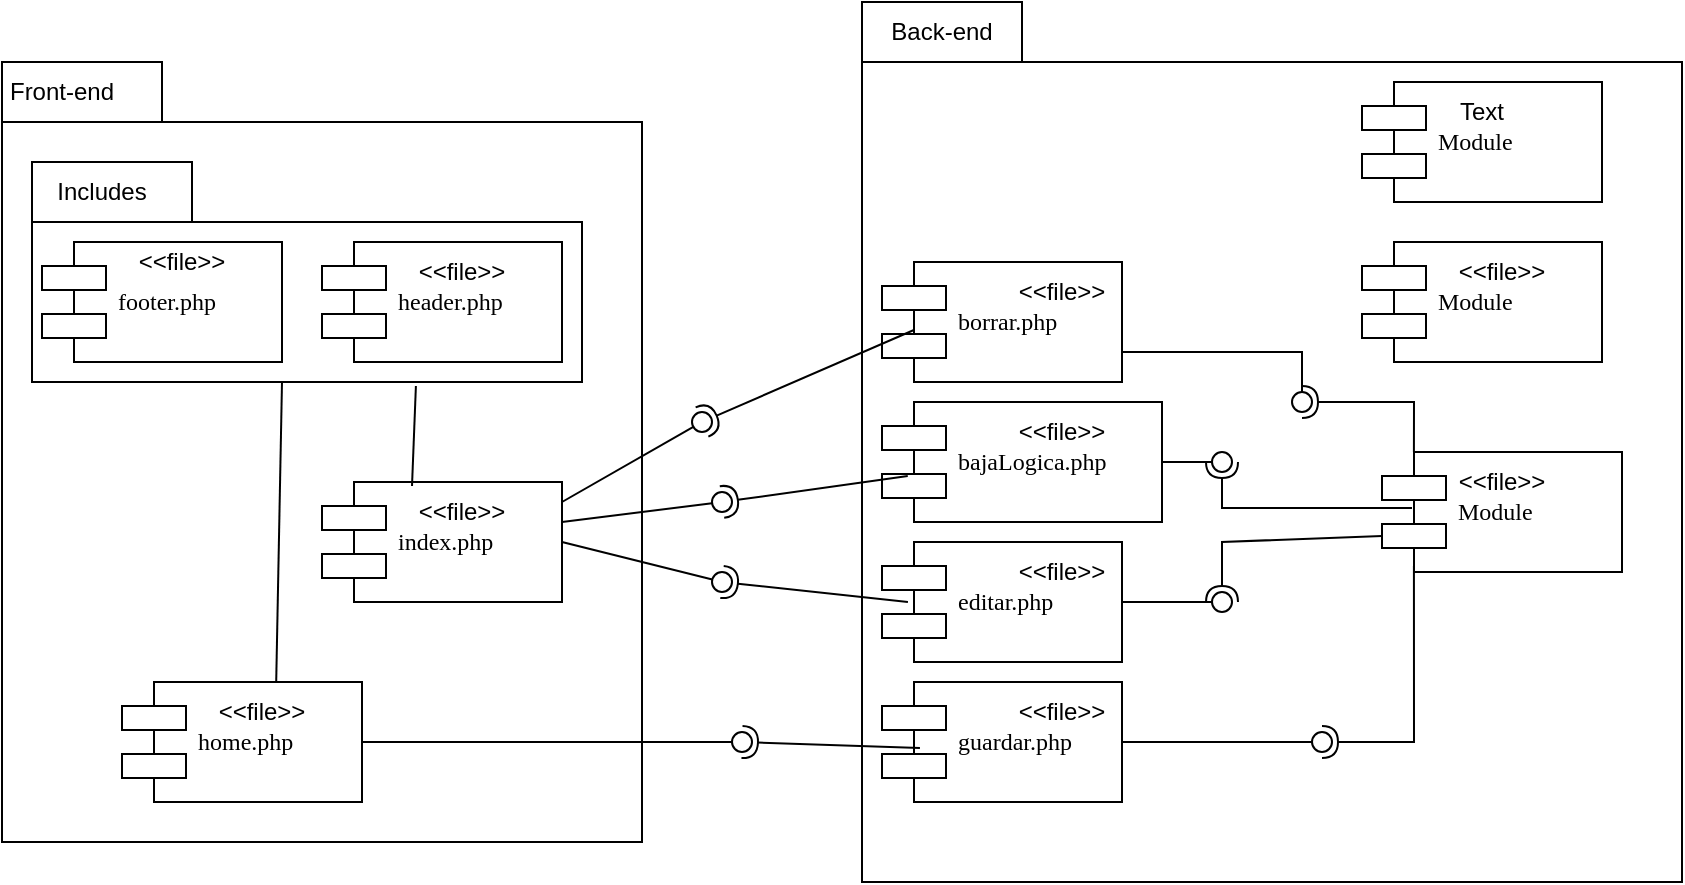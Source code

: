 <mxfile version="22.0.5" type="github">
  <diagram name="Page-1" id="5f0bae14-7c28-e335-631c-24af17079c00">
    <mxGraphModel dx="880" dy="478" grid="1" gridSize="10" guides="1" tooltips="1" connect="1" arrows="1" fold="1" page="1" pageScale="1" pageWidth="1100" pageHeight="850" background="none" math="0" shadow="0">
      <root>
        <mxCell id="0" />
        <mxCell id="1" parent="0" />
        <mxCell id="vXDdGkItpmRQi0IXGtpq-1" value="" style="shape=folder;fontStyle=1;tabWidth=80;tabHeight=30;tabPosition=left;html=1;boundedLbl=1;whiteSpace=wrap;" vertex="1" parent="1">
          <mxGeometry x="40" y="80" width="320" height="390" as="geometry" />
        </mxCell>
        <mxCell id="vXDdGkItpmRQi0IXGtpq-4" value="" style="shape=folder;fontStyle=1;tabWidth=80;tabHeight=30;tabPosition=left;html=1;boundedLbl=1;whiteSpace=wrap;" vertex="1" parent="1">
          <mxGeometry x="55" y="130" width="275" height="110" as="geometry" />
        </mxCell>
        <mxCell id="vXDdGkItpmRQi0IXGtpq-5" value="&lt;font style=&quot;vertical-align: inherit;&quot;&gt;&lt;font style=&quot;vertical-align: inherit;&quot;&gt;Front-end&lt;/font&gt;&lt;/font&gt;" style="text;html=1;strokeColor=none;fillColor=none;align=center;verticalAlign=middle;whiteSpace=wrap;rounded=0;" vertex="1" parent="1">
          <mxGeometry x="40" y="80" width="60" height="30" as="geometry" />
        </mxCell>
        <mxCell id="vXDdGkItpmRQi0IXGtpq-9" value="&lt;font style=&quot;vertical-align: inherit;&quot;&gt;&lt;font style=&quot;vertical-align: inherit;&quot;&gt;Includes&lt;/font&gt;&lt;/font&gt;" style="text;html=1;strokeColor=none;fillColor=none;align=center;verticalAlign=middle;whiteSpace=wrap;rounded=0;" vertex="1" parent="1">
          <mxGeometry x="60" y="130" width="60" height="30" as="geometry" />
        </mxCell>
        <mxCell id="vXDdGkItpmRQi0IXGtpq-10" value="" style="endArrow=none;html=1;rounded=0;exitX=0.642;exitY=0.05;exitDx=0;exitDy=0;exitPerimeter=0;" edge="1" parent="1" source="vXDdGkItpmRQi0IXGtpq-14">
          <mxGeometry width="50" height="50" relative="1" as="geometry">
            <mxPoint x="130" y="290" as="sourcePoint" />
            <mxPoint x="180" y="240" as="targetPoint" />
          </mxGeometry>
        </mxCell>
        <mxCell id="vXDdGkItpmRQi0IXGtpq-12" value="footer.php" style="shape=component;align=left;spacingLeft=36;rounded=0;shadow=0;comic=0;labelBackgroundColor=none;strokeWidth=1;fontFamily=Verdana;fontSize=12;html=1;" vertex="1" parent="1">
          <mxGeometry x="60" y="170" width="120" height="60" as="geometry" />
        </mxCell>
        <mxCell id="vXDdGkItpmRQi0IXGtpq-13" value="header.php" style="shape=component;align=left;spacingLeft=36;rounded=0;shadow=0;comic=0;labelBackgroundColor=none;strokeWidth=1;fontFamily=Verdana;fontSize=12;html=1;" vertex="1" parent="1">
          <mxGeometry x="200" y="170" width="120" height="60" as="geometry" />
        </mxCell>
        <mxCell id="vXDdGkItpmRQi0IXGtpq-14" value="home.php" style="shape=component;align=left;spacingLeft=36;rounded=0;shadow=0;comic=0;labelBackgroundColor=none;strokeWidth=1;fontFamily=Verdana;fontSize=12;html=1;" vertex="1" parent="1">
          <mxGeometry x="100" y="390" width="120" height="60" as="geometry" />
        </mxCell>
        <mxCell id="vXDdGkItpmRQi0IXGtpq-15" value="index.php" style="shape=component;align=left;spacingLeft=36;rounded=0;shadow=0;comic=0;labelBackgroundColor=none;strokeWidth=1;fontFamily=Verdana;fontSize=12;html=1;" vertex="1" parent="1">
          <mxGeometry x="200" y="290" width="120" height="60" as="geometry" />
        </mxCell>
        <mxCell id="vXDdGkItpmRQi0IXGtpq-16" value="" style="endArrow=none;html=1;rounded=0;exitX=0.375;exitY=0.033;exitDx=0;exitDy=0;exitPerimeter=0;entryX=0.698;entryY=1.018;entryDx=0;entryDy=0;entryPerimeter=0;" edge="1" parent="1" source="vXDdGkItpmRQi0IXGtpq-15" target="vXDdGkItpmRQi0IXGtpq-4">
          <mxGeometry width="50" height="50" relative="1" as="geometry">
            <mxPoint x="140" y="300" as="sourcePoint" />
            <mxPoint x="190" y="250" as="targetPoint" />
          </mxGeometry>
        </mxCell>
        <mxCell id="vXDdGkItpmRQi0IXGtpq-17" value="" style="shape=folder;fontStyle=1;tabWidth=80;tabHeight=30;tabPosition=left;html=1;boundedLbl=1;whiteSpace=wrap;" vertex="1" parent="1">
          <mxGeometry x="470" y="50" width="410" height="440" as="geometry" />
        </mxCell>
        <mxCell id="vXDdGkItpmRQi0IXGtpq-18" value="&amp;lt;&amp;lt;file&amp;gt;&amp;gt;" style="text;html=1;strokeColor=none;fillColor=none;align=center;verticalAlign=middle;whiteSpace=wrap;rounded=0;" vertex="1" parent="1">
          <mxGeometry x="100" y="170" width="60" height="20" as="geometry" />
        </mxCell>
        <mxCell id="vXDdGkItpmRQi0IXGtpq-22" value="Module" style="shape=component;align=left;spacingLeft=36;rounded=0;shadow=0;comic=0;labelBackgroundColor=none;strokeWidth=1;fontFamily=Verdana;fontSize=12;html=1;" vertex="1" parent="1">
          <mxGeometry x="720" y="170" width="120" height="60" as="geometry" />
        </mxCell>
        <mxCell id="vXDdGkItpmRQi0IXGtpq-23" value="Module" style="shape=component;align=left;spacingLeft=36;rounded=0;shadow=0;comic=0;labelBackgroundColor=none;strokeWidth=1;fontFamily=Verdana;fontSize=12;html=1;" vertex="1" parent="1">
          <mxGeometry x="720" y="90" width="120" height="60" as="geometry" />
        </mxCell>
        <mxCell id="vXDdGkItpmRQi0IXGtpq-24" value="Module" style="shape=component;align=left;spacingLeft=36;rounded=0;shadow=0;comic=0;labelBackgroundColor=none;strokeWidth=1;fontFamily=Verdana;fontSize=12;html=1;" vertex="1" parent="1">
          <mxGeometry x="730" y="275" width="120" height="60" as="geometry" />
        </mxCell>
        <mxCell id="vXDdGkItpmRQi0IXGtpq-25" value="guardar.php" style="shape=component;align=left;spacingLeft=36;rounded=0;shadow=0;comic=0;labelBackgroundColor=none;strokeWidth=1;fontFamily=Verdana;fontSize=12;html=1;" vertex="1" parent="1">
          <mxGeometry x="480" y="390" width="120" height="60" as="geometry" />
        </mxCell>
        <mxCell id="vXDdGkItpmRQi0IXGtpq-26" value="editar.php" style="shape=component;align=left;spacingLeft=36;rounded=0;shadow=0;comic=0;labelBackgroundColor=none;strokeWidth=1;fontFamily=Verdana;fontSize=12;html=1;" vertex="1" parent="1">
          <mxGeometry x="480" y="320" width="120" height="60" as="geometry" />
        </mxCell>
        <mxCell id="vXDdGkItpmRQi0IXGtpq-27" value="bajaLogica.php" style="shape=component;align=left;spacingLeft=36;rounded=0;shadow=0;comic=0;labelBackgroundColor=none;strokeWidth=1;fontFamily=Verdana;fontSize=12;html=1;" vertex="1" parent="1">
          <mxGeometry x="480" y="250" width="140" height="60" as="geometry" />
        </mxCell>
        <mxCell id="vXDdGkItpmRQi0IXGtpq-28" value="borrar.php" style="shape=component;align=left;spacingLeft=36;rounded=0;shadow=0;comic=0;labelBackgroundColor=none;strokeWidth=1;fontFamily=Verdana;fontSize=12;html=1;" vertex="1" parent="1">
          <mxGeometry x="480" y="180" width="120" height="60" as="geometry" />
        </mxCell>
        <mxCell id="vXDdGkItpmRQi0IXGtpq-32" value="" style="rounded=0;orthogonalLoop=1;jettySize=auto;html=1;endArrow=oval;endFill=0;sketch=0;sourcePerimeterSpacing=0;targetPerimeterSpacing=0;endSize=10;exitX=1;exitY=0.75;exitDx=0;exitDy=0;" edge="1" parent="1" source="vXDdGkItpmRQi0IXGtpq-28">
          <mxGeometry relative="1" as="geometry">
            <mxPoint x="745" y="250" as="sourcePoint" />
            <mxPoint x="690" y="250" as="targetPoint" />
            <Array as="points">
              <mxPoint x="690" y="225" />
            </Array>
          </mxGeometry>
        </mxCell>
        <mxCell id="vXDdGkItpmRQi0IXGtpq-33" value="" style="rounded=0;orthogonalLoop=1;jettySize=auto;html=1;endArrow=oval;endFill=0;sketch=0;sourcePerimeterSpacing=0;targetPerimeterSpacing=0;endSize=10;exitX=1;exitY=0.5;exitDx=0;exitDy=0;" edge="1" parent="1" source="vXDdGkItpmRQi0IXGtpq-27">
          <mxGeometry relative="1" as="geometry">
            <mxPoint x="650" y="280" as="sourcePoint" />
            <mxPoint x="650" y="280" as="targetPoint" />
          </mxGeometry>
        </mxCell>
        <mxCell id="vXDdGkItpmRQi0IXGtpq-34" value="" style="rounded=0;orthogonalLoop=1;jettySize=auto;html=1;endArrow=oval;endFill=0;sketch=0;sourcePerimeterSpacing=0;targetPerimeterSpacing=0;endSize=10;exitX=1;exitY=0.5;exitDx=0;exitDy=0;" edge="1" parent="1" source="vXDdGkItpmRQi0IXGtpq-26">
          <mxGeometry relative="1" as="geometry">
            <mxPoint x="650" y="340" as="sourcePoint" />
            <mxPoint x="650" y="350" as="targetPoint" />
          </mxGeometry>
        </mxCell>
        <mxCell id="vXDdGkItpmRQi0IXGtpq-35" value="" style="rounded=0;orthogonalLoop=1;jettySize=auto;html=1;endArrow=oval;endFill=0;sketch=0;sourcePerimeterSpacing=0;targetPerimeterSpacing=0;endSize=10;exitX=1;exitY=0.5;exitDx=0;exitDy=0;" edge="1" parent="1" source="vXDdGkItpmRQi0IXGtpq-25">
          <mxGeometry relative="1" as="geometry">
            <mxPoint x="650" y="410" as="sourcePoint" />
            <mxPoint x="700" y="420" as="targetPoint" />
          </mxGeometry>
        </mxCell>
        <mxCell id="vXDdGkItpmRQi0IXGtpq-36" value="" style="rounded=0;orthogonalLoop=1;jettySize=auto;html=1;endArrow=halfCircle;endFill=0;endSize=6;strokeWidth=1;sketch=0;exitX=0.133;exitY=0;exitDx=0;exitDy=0;exitPerimeter=0;" edge="1" parent="1" source="vXDdGkItpmRQi0IXGtpq-24">
          <mxGeometry relative="1" as="geometry">
            <mxPoint x="680" y="342.5" as="sourcePoint" />
            <mxPoint x="690" y="250" as="targetPoint" />
            <Array as="points">
              <mxPoint x="746" y="250" />
            </Array>
          </mxGeometry>
        </mxCell>
        <mxCell id="vXDdGkItpmRQi0IXGtpq-37" value="" style="rounded=0;orthogonalLoop=1;jettySize=auto;html=1;endArrow=halfCircle;endFill=0;endSize=6;strokeWidth=1;sketch=0;exitX=0.125;exitY=0.467;exitDx=0;exitDy=0;exitPerimeter=0;" edge="1" parent="1" source="vXDdGkItpmRQi0IXGtpq-24">
          <mxGeometry relative="1" as="geometry">
            <mxPoint x="745" y="322" as="sourcePoint" />
            <mxPoint x="650" y="280" as="targetPoint" />
            <Array as="points">
              <mxPoint x="700" y="303" />
              <mxPoint x="650" y="303" />
            </Array>
          </mxGeometry>
        </mxCell>
        <mxCell id="vXDdGkItpmRQi0IXGtpq-38" value="" style="rounded=0;orthogonalLoop=1;jettySize=auto;html=1;endArrow=halfCircle;endFill=0;endSize=6;strokeWidth=1;sketch=0;exitX=0;exitY=0.7;exitDx=0;exitDy=0;" edge="1" parent="1" source="vXDdGkItpmRQi0IXGtpq-24">
          <mxGeometry relative="1" as="geometry">
            <mxPoint x="745" y="318" as="sourcePoint" />
            <mxPoint x="650" y="350" as="targetPoint" />
            <Array as="points">
              <mxPoint x="650" y="320" />
            </Array>
          </mxGeometry>
        </mxCell>
        <mxCell id="vXDdGkItpmRQi0IXGtpq-39" value="" style="rounded=0;orthogonalLoop=1;jettySize=auto;html=1;endArrow=halfCircle;endFill=0;endSize=6;strokeWidth=1;sketch=0;exitX=0.133;exitY=0.95;exitDx=0;exitDy=0;exitPerimeter=0;" edge="1" parent="1" source="vXDdGkItpmRQi0IXGtpq-24">
          <mxGeometry relative="1" as="geometry">
            <mxPoint x="757" y="315" as="sourcePoint" />
            <mxPoint x="700" y="420" as="targetPoint" />
            <Array as="points">
              <mxPoint x="746" y="420" />
            </Array>
          </mxGeometry>
        </mxCell>
        <mxCell id="vXDdGkItpmRQi0IXGtpq-46" value="Back-end" style="text;html=1;strokeColor=none;fillColor=none;align=center;verticalAlign=middle;whiteSpace=wrap;rounded=0;" vertex="1" parent="1">
          <mxGeometry x="480" y="50" width="60" height="30" as="geometry" />
        </mxCell>
        <mxCell id="vXDdGkItpmRQi0IXGtpq-47" value="" style="rounded=0;orthogonalLoop=1;jettySize=auto;html=1;endArrow=oval;endFill=0;sketch=0;sourcePerimeterSpacing=0;targetPerimeterSpacing=0;endSize=10;exitX=1;exitY=0.5;exitDx=0;exitDy=0;" edge="1" parent="1">
          <mxGeometry relative="1" as="geometry">
            <mxPoint x="320" y="310" as="sourcePoint" />
            <mxPoint x="400" y="300" as="targetPoint" />
          </mxGeometry>
        </mxCell>
        <mxCell id="vXDdGkItpmRQi0IXGtpq-48" value="" style="rounded=0;orthogonalLoop=1;jettySize=auto;html=1;endArrow=oval;endFill=0;sketch=0;sourcePerimeterSpacing=0;targetPerimeterSpacing=0;endSize=10;exitX=1;exitY=0.5;exitDx=0;exitDy=0;" edge="1" parent="1">
          <mxGeometry relative="1" as="geometry">
            <mxPoint x="320" y="300" as="sourcePoint" />
            <mxPoint x="390" y="260" as="targetPoint" />
          </mxGeometry>
        </mxCell>
        <mxCell id="vXDdGkItpmRQi0IXGtpq-49" value="" style="rounded=0;orthogonalLoop=1;jettySize=auto;html=1;endArrow=oval;endFill=0;sketch=0;sourcePerimeterSpacing=0;targetPerimeterSpacing=0;endSize=10;exitX=1;exitY=0.5;exitDx=0;exitDy=0;" edge="1" parent="1" source="vXDdGkItpmRQi0IXGtpq-15">
          <mxGeometry relative="1" as="geometry">
            <mxPoint x="320" y="320" as="sourcePoint" />
            <mxPoint x="400" y="340" as="targetPoint" />
          </mxGeometry>
        </mxCell>
        <mxCell id="vXDdGkItpmRQi0IXGtpq-50" value="" style="rounded=0;orthogonalLoop=1;jettySize=auto;html=1;endArrow=oval;endFill=0;sketch=0;sourcePerimeterSpacing=0;targetPerimeterSpacing=0;endSize=10;exitX=1;exitY=0.5;exitDx=0;exitDy=0;" edge="1" parent="1" source="vXDdGkItpmRQi0IXGtpq-14">
          <mxGeometry relative="1" as="geometry">
            <mxPoint x="250" y="420" as="sourcePoint" />
            <mxPoint x="410" y="420" as="targetPoint" />
          </mxGeometry>
        </mxCell>
        <mxCell id="vXDdGkItpmRQi0IXGtpq-51" value="" style="rounded=0;orthogonalLoop=1;jettySize=auto;html=1;endArrow=halfCircle;endFill=0;endSize=6;strokeWidth=1;sketch=0;exitX=0.133;exitY=0.567;exitDx=0;exitDy=0;exitPerimeter=0;" edge="1" parent="1" source="vXDdGkItpmRQi0IXGtpq-28">
          <mxGeometry relative="1" as="geometry">
            <mxPoint x="490" y="205.52" as="sourcePoint" />
            <mxPoint x="390" y="260" as="targetPoint" />
            <Array as="points" />
          </mxGeometry>
        </mxCell>
        <mxCell id="vXDdGkItpmRQi0IXGtpq-52" value="" style="rounded=0;orthogonalLoop=1;jettySize=auto;html=1;endArrow=halfCircle;endFill=0;endSize=6;strokeWidth=1;sketch=0;exitX=0.092;exitY=0.617;exitDx=0;exitDy=0;exitPerimeter=0;" edge="1" parent="1" source="vXDdGkItpmRQi0IXGtpq-27">
          <mxGeometry relative="1" as="geometry">
            <mxPoint x="500" y="311" as="sourcePoint" />
            <mxPoint x="400" y="300" as="targetPoint" />
            <Array as="points" />
          </mxGeometry>
        </mxCell>
        <mxCell id="vXDdGkItpmRQi0IXGtpq-53" value="" style="rounded=0;orthogonalLoop=1;jettySize=auto;html=1;endArrow=halfCircle;endFill=0;endSize=6;strokeWidth=1;sketch=0;exitX=0.108;exitY=0.5;exitDx=0;exitDy=0;exitPerimeter=0;" edge="1" parent="1" source="vXDdGkItpmRQi0IXGtpq-26">
          <mxGeometry relative="1" as="geometry">
            <mxPoint x="521" y="297" as="sourcePoint" />
            <mxPoint x="400" y="340" as="targetPoint" />
            <Array as="points" />
          </mxGeometry>
        </mxCell>
        <mxCell id="vXDdGkItpmRQi0IXGtpq-58" value="Text" style="text;html=1;strokeColor=none;fillColor=none;align=center;verticalAlign=middle;whiteSpace=wrap;rounded=0;" vertex="1" parent="1">
          <mxGeometry x="750" y="90" width="60" height="30" as="geometry" />
        </mxCell>
        <mxCell id="vXDdGkItpmRQi0IXGtpq-61" value="" style="rounded=0;orthogonalLoop=1;jettySize=auto;html=1;endArrow=halfCircle;endFill=0;endSize=6;strokeWidth=1;sketch=0;exitX=0.158;exitY=0.55;exitDx=0;exitDy=0;exitPerimeter=0;" edge="1" parent="1" source="vXDdGkItpmRQi0IXGtpq-25">
          <mxGeometry relative="1" as="geometry">
            <mxPoint x="480" y="410" as="sourcePoint" />
            <mxPoint x="410" y="420" as="targetPoint" />
            <Array as="points" />
          </mxGeometry>
        </mxCell>
        <mxCell id="vXDdGkItpmRQi0IXGtpq-62" value="&amp;lt;&amp;lt;file&amp;gt;&amp;gt;" style="text;html=1;strokeColor=none;fillColor=none;align=center;verticalAlign=middle;whiteSpace=wrap;rounded=0;" vertex="1" parent="1">
          <mxGeometry x="240" y="170" width="60" height="30" as="geometry" />
        </mxCell>
        <mxCell id="vXDdGkItpmRQi0IXGtpq-63" value="&amp;lt;&amp;lt;file&amp;gt;&amp;gt;" style="text;html=1;strokeColor=none;fillColor=none;align=center;verticalAlign=middle;whiteSpace=wrap;rounded=0;" vertex="1" parent="1">
          <mxGeometry x="240" y="290" width="60" height="30" as="geometry" />
        </mxCell>
        <mxCell id="vXDdGkItpmRQi0IXGtpq-64" value="&amp;lt;&amp;lt;file&amp;gt;&amp;gt;" style="text;html=1;strokeColor=none;fillColor=none;align=center;verticalAlign=middle;whiteSpace=wrap;rounded=0;" vertex="1" parent="1">
          <mxGeometry x="140" y="390" width="60" height="30" as="geometry" />
        </mxCell>
        <mxCell id="vXDdGkItpmRQi0IXGtpq-65" value="&amp;lt;&amp;lt;file&amp;gt;&amp;gt;" style="text;html=1;strokeColor=none;fillColor=none;align=center;verticalAlign=middle;whiteSpace=wrap;rounded=0;" vertex="1" parent="1">
          <mxGeometry x="540" y="180" width="60" height="30" as="geometry" />
        </mxCell>
        <mxCell id="vXDdGkItpmRQi0IXGtpq-66" value="&amp;lt;&amp;lt;file&amp;gt;&amp;gt;" style="text;html=1;strokeColor=none;fillColor=none;align=center;verticalAlign=middle;whiteSpace=wrap;rounded=0;" vertex="1" parent="1">
          <mxGeometry x="540" y="250" width="60" height="30" as="geometry" />
        </mxCell>
        <mxCell id="vXDdGkItpmRQi0IXGtpq-67" value="&amp;lt;&amp;lt;file&amp;gt;&amp;gt;" style="text;html=1;strokeColor=none;fillColor=none;align=center;verticalAlign=middle;whiteSpace=wrap;rounded=0;" vertex="1" parent="1">
          <mxGeometry x="540" y="320" width="60" height="30" as="geometry" />
        </mxCell>
        <mxCell id="vXDdGkItpmRQi0IXGtpq-68" value="&amp;lt;&amp;lt;file&amp;gt;&amp;gt;" style="text;html=1;strokeColor=none;fillColor=none;align=center;verticalAlign=middle;whiteSpace=wrap;rounded=0;" vertex="1" parent="1">
          <mxGeometry x="540" y="390" width="60" height="30" as="geometry" />
        </mxCell>
        <mxCell id="vXDdGkItpmRQi0IXGtpq-69" value="&amp;lt;&amp;lt;file&amp;gt;&amp;gt;" style="text;html=1;strokeColor=none;fillColor=none;align=center;verticalAlign=middle;whiteSpace=wrap;rounded=0;" vertex="1" parent="1">
          <mxGeometry x="760" y="170" width="60" height="30" as="geometry" />
        </mxCell>
        <mxCell id="vXDdGkItpmRQi0IXGtpq-70" value="&amp;lt;&amp;lt;file&amp;gt;&amp;gt;" style="text;html=1;strokeColor=none;fillColor=none;align=center;verticalAlign=middle;whiteSpace=wrap;rounded=0;" vertex="1" parent="1">
          <mxGeometry x="760" y="275" width="60" height="30" as="geometry" />
        </mxCell>
      </root>
    </mxGraphModel>
  </diagram>
</mxfile>
